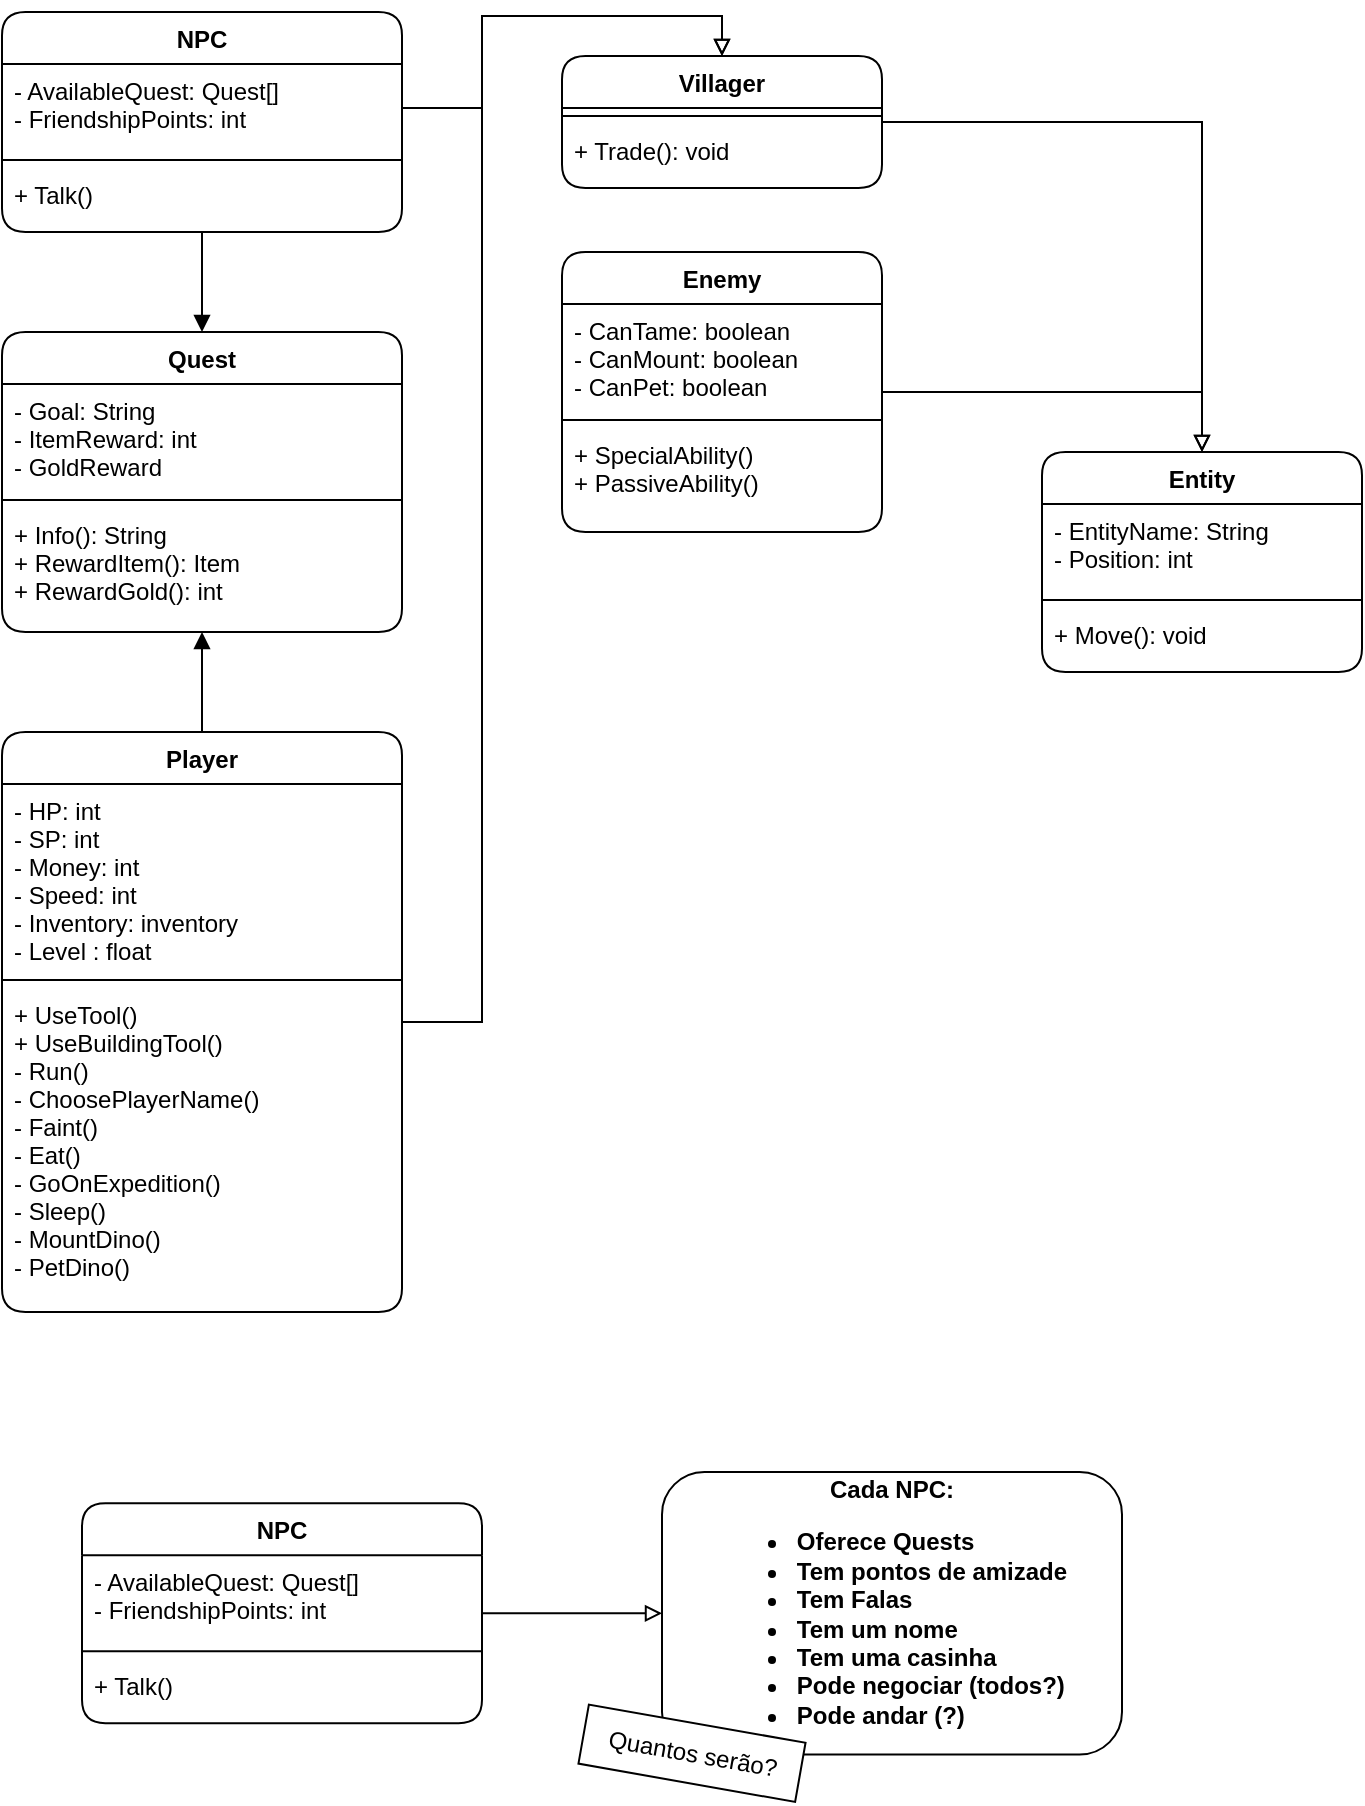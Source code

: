 <mxfile version="20.8.13" type="github">
  <diagram id="aPOsMcVIii7Fz24bNKIf" name="Página-1">
    <mxGraphModel dx="1990" dy="1149" grid="1" gridSize="10" guides="1" tooltips="1" connect="1" arrows="1" fold="1" page="1" pageScale="1" pageWidth="827" pageHeight="1169" math="0" shadow="0">
      <root>
        <mxCell id="0" />
        <mxCell id="1" parent="0" />
        <mxCell id="7uPcqM1s4n6I0LktkK0Z-132" style="edgeStyle=orthogonalEdgeStyle;rounded=0;sketch=0;orthogonalLoop=1;jettySize=auto;html=1;entryX=0.5;entryY=0;entryDx=0;entryDy=0;strokeColor=default;endArrow=block;endFill=0;" parent="1" source="7uPcqM1s4n6I0LktkK0Z-5" target="7uPcqM1s4n6I0LktkK0Z-54" edge="1">
          <mxGeometry relative="1" as="geometry" />
        </mxCell>
        <mxCell id="fT0MudUBJXm3M_bETDuZ-2" style="edgeStyle=orthogonalEdgeStyle;rounded=0;orthogonalLoop=1;jettySize=auto;html=1;exitX=0.5;exitY=0;exitDx=0;exitDy=0;entryX=0.5;entryY=1;entryDx=0;entryDy=0;entryPerimeter=0;endArrow=block;endFill=1;" parent="1" source="7uPcqM1s4n6I0LktkK0Z-5" target="7uPcqM1s4n6I0LktkK0Z-101" edge="1">
          <mxGeometry relative="1" as="geometry" />
        </mxCell>
        <mxCell id="7uPcqM1s4n6I0LktkK0Z-5" value="Player" style="swimlane;fontStyle=1;align=center;verticalAlign=top;childLayout=stackLayout;horizontal=1;startSize=26;horizontalStack=0;resizeParent=1;resizeParentMax=0;resizeLast=0;collapsible=1;marginBottom=0;swimlaneFillColor=default;rounded=1;" parent="1" vertex="1">
          <mxGeometry x="40" y="400" width="200" height="290" as="geometry" />
        </mxCell>
        <mxCell id="7uPcqM1s4n6I0LktkK0Z-6" value="- HP: int&#xa;- SP: int&#xa;- Money: int&#xa;- Speed: int&#xa;- Inventory: inventory&#xa;- Level : float" style="text;align=left;verticalAlign=top;spacingLeft=4;spacingRight=4;overflow=hidden;rotatable=0;points=[[0,0.5],[1,0.5]];portConstraint=eastwest;" parent="7uPcqM1s4n6I0LktkK0Z-5" vertex="1">
          <mxGeometry y="26" width="200" height="94" as="geometry" />
        </mxCell>
        <mxCell id="7uPcqM1s4n6I0LktkK0Z-7" value="" style="line;strokeWidth=1;align=left;verticalAlign=middle;spacingTop=-1;spacingLeft=3;spacingRight=3;rotatable=0;labelPosition=right;points=[];portConstraint=eastwest;" parent="7uPcqM1s4n6I0LktkK0Z-5" vertex="1">
          <mxGeometry y="120" width="200" height="8" as="geometry" />
        </mxCell>
        <mxCell id="7uPcqM1s4n6I0LktkK0Z-8" value="+ UseTool()&#xa;+ UseBuildingTool()&#xa;- Run()&#xa;- ChoosePlayerName()&#xa;- Faint()&#xa;- Eat()&#xa;- GoOnExpedition()&#xa;- Sleep()&#xa;- MountDino()&#xa;- PetDino()&#xa;" style="text;strokeColor=none;fillColor=none;align=left;verticalAlign=top;spacingLeft=4;spacingRight=4;overflow=hidden;rotatable=0;points=[[0,0.5],[1,0.5]];portConstraint=eastwest;" parent="7uPcqM1s4n6I0LktkK0Z-5" vertex="1">
          <mxGeometry y="128" width="200" height="162" as="geometry" />
        </mxCell>
        <mxCell id="7uPcqM1s4n6I0LktkK0Z-136" style="edgeStyle=orthogonalEdgeStyle;rounded=0;sketch=0;orthogonalLoop=1;jettySize=auto;html=1;entryX=0.5;entryY=0;entryDx=0;entryDy=0;strokeColor=default;endArrow=block;endFill=0;" parent="1" source="7uPcqM1s4n6I0LktkK0Z-54" target="7uPcqM1s4n6I0LktkK0Z-87" edge="1">
          <mxGeometry relative="1" as="geometry" />
        </mxCell>
        <mxCell id="7uPcqM1s4n6I0LktkK0Z-54" value="Villager" style="swimlane;fontStyle=1;align=center;verticalAlign=top;childLayout=stackLayout;horizontal=1;startSize=26;horizontalStack=0;resizeParent=1;resizeParentMax=0;resizeLast=0;collapsible=1;marginBottom=0;swimlaneFillColor=default;rounded=1;" parent="1" vertex="1">
          <mxGeometry x="320" y="62" width="160" height="66" as="geometry">
            <mxRectangle x="260" y="160" width="70" height="30" as="alternateBounds" />
          </mxGeometry>
        </mxCell>
        <mxCell id="7uPcqM1s4n6I0LktkK0Z-56" value="" style="line;strokeWidth=1;align=left;verticalAlign=middle;spacingTop=-1;spacingLeft=3;spacingRight=3;rotatable=0;labelPosition=right;points=[];portConstraint=eastwest;" parent="7uPcqM1s4n6I0LktkK0Z-54" vertex="1">
          <mxGeometry y="26" width="160" height="8" as="geometry" />
        </mxCell>
        <mxCell id="7uPcqM1s4n6I0LktkK0Z-57" value="+ Trade(): void" style="text;align=left;verticalAlign=top;spacingLeft=4;spacingRight=4;overflow=hidden;rotatable=0;points=[[0,0.5],[1,0.5]];portConstraint=eastwest;" parent="7uPcqM1s4n6I0LktkK0Z-54" vertex="1">
          <mxGeometry y="34" width="160" height="32" as="geometry" />
        </mxCell>
        <mxCell id="7uPcqM1s4n6I0LktkK0Z-137" style="edgeStyle=orthogonalEdgeStyle;rounded=0;sketch=0;orthogonalLoop=1;jettySize=auto;html=1;entryX=0.5;entryY=0;entryDx=0;entryDy=0;strokeColor=default;endArrow=block;endFill=0;" parent="1" source="7uPcqM1s4n6I0LktkK0Z-58" target="7uPcqM1s4n6I0LktkK0Z-87" edge="1">
          <mxGeometry relative="1" as="geometry" />
        </mxCell>
        <mxCell id="7uPcqM1s4n6I0LktkK0Z-58" value="Enemy" style="swimlane;fontStyle=1;align=center;verticalAlign=top;childLayout=stackLayout;horizontal=1;startSize=26;horizontalStack=0;resizeParent=1;resizeParentMax=0;resizeLast=0;collapsible=1;marginBottom=0;swimlaneFillColor=default;rounded=1;" parent="1" vertex="1">
          <mxGeometry x="320" y="160" width="160" height="140" as="geometry">
            <mxRectangle x="260" y="160" width="70" height="30" as="alternateBounds" />
          </mxGeometry>
        </mxCell>
        <mxCell id="7uPcqM1s4n6I0LktkK0Z-59" value="- CanTame: boolean&#xa;- CanMount: boolean&#xa;- CanPet: boolean" style="text;align=left;verticalAlign=top;spacingLeft=4;spacingRight=4;overflow=hidden;rotatable=0;points=[[0,0.5],[1,0.5]];portConstraint=eastwest;" parent="7uPcqM1s4n6I0LktkK0Z-58" vertex="1">
          <mxGeometry y="26" width="160" height="54" as="geometry" />
        </mxCell>
        <mxCell id="7uPcqM1s4n6I0LktkK0Z-60" value="" style="line;strokeWidth=1;align=left;verticalAlign=middle;spacingTop=-1;spacingLeft=3;spacingRight=3;rotatable=0;labelPosition=right;points=[];portConstraint=eastwest;" parent="7uPcqM1s4n6I0LktkK0Z-58" vertex="1">
          <mxGeometry y="80" width="160" height="8" as="geometry" />
        </mxCell>
        <mxCell id="7uPcqM1s4n6I0LktkK0Z-61" value="+ SpecialAbility()&#xa;+ PassiveAbility()" style="text;align=left;verticalAlign=top;spacingLeft=4;spacingRight=4;overflow=hidden;rotatable=0;points=[[0,0.5],[1,0.5]];portConstraint=eastwest;" parent="7uPcqM1s4n6I0LktkK0Z-58" vertex="1">
          <mxGeometry y="88" width="160" height="52" as="geometry" />
        </mxCell>
        <mxCell id="7uPcqM1s4n6I0LktkK0Z-104" style="edgeStyle=orthogonalEdgeStyle;rounded=0;orthogonalLoop=1;jettySize=auto;html=1;endArrow=block;endFill=1;" parent="1" source="7uPcqM1s4n6I0LktkK0Z-62" target="7uPcqM1s4n6I0LktkK0Z-98" edge="1">
          <mxGeometry relative="1" as="geometry" />
        </mxCell>
        <mxCell id="7uPcqM1s4n6I0LktkK0Z-62" value="NPC" style="swimlane;fontStyle=1;align=center;verticalAlign=top;childLayout=stackLayout;horizontal=1;startSize=26;horizontalStack=0;resizeParent=1;resizeParentMax=0;resizeLast=0;collapsible=1;marginBottom=0;swimlaneFillColor=default;rounded=1;" parent="1" vertex="1">
          <mxGeometry x="40" y="40" width="200" height="110" as="geometry" />
        </mxCell>
        <mxCell id="7uPcqM1s4n6I0LktkK0Z-63" value="- AvailableQuest: Quest[]&#xa;- FriendshipPoints: int" style="text;align=left;verticalAlign=top;spacingLeft=4;spacingRight=4;overflow=hidden;rotatable=0;points=[[0,0.5],[1,0.5]];portConstraint=eastwest;" parent="7uPcqM1s4n6I0LktkK0Z-62" vertex="1">
          <mxGeometry y="26" width="200" height="44" as="geometry" />
        </mxCell>
        <mxCell id="7uPcqM1s4n6I0LktkK0Z-64" value="" style="line;strokeWidth=1;align=left;verticalAlign=middle;spacingTop=-1;spacingLeft=3;spacingRight=3;rotatable=0;labelPosition=right;points=[];portConstraint=eastwest;" parent="7uPcqM1s4n6I0LktkK0Z-62" vertex="1">
          <mxGeometry y="70" width="200" height="8" as="geometry" />
        </mxCell>
        <mxCell id="7uPcqM1s4n6I0LktkK0Z-65" value="+ Talk()" style="text;align=left;verticalAlign=top;spacingLeft=4;spacingRight=4;overflow=hidden;rotatable=0;points=[[0,0.5],[1,0.5]];portConstraint=eastwest;" parent="7uPcqM1s4n6I0LktkK0Z-62" vertex="1">
          <mxGeometry y="78" width="200" height="32" as="geometry" />
        </mxCell>
        <mxCell id="7uPcqM1s4n6I0LktkK0Z-87" value="Entity" style="swimlane;fontStyle=1;align=center;verticalAlign=top;childLayout=stackLayout;horizontal=1;startSize=26;horizontalStack=0;resizeParent=1;resizeParentMax=0;resizeLast=0;collapsible=1;marginBottom=0;labelBackgroundColor=none;swimlaneFillColor=default;rounded=1;" parent="1" vertex="1">
          <mxGeometry x="560" y="260" width="160" height="110" as="geometry">
            <mxRectangle x="260" y="160" width="70" height="30" as="alternateBounds" />
          </mxGeometry>
        </mxCell>
        <mxCell id="7uPcqM1s4n6I0LktkK0Z-88" value="- EntityName: String&#xa;- Position: int" style="text;align=left;verticalAlign=top;spacingLeft=4;spacingRight=4;overflow=hidden;rotatable=0;points=[[0,0.5],[1,0.5]];portConstraint=eastwest;" parent="7uPcqM1s4n6I0LktkK0Z-87" vertex="1">
          <mxGeometry y="26" width="160" height="44" as="geometry" />
        </mxCell>
        <mxCell id="7uPcqM1s4n6I0LktkK0Z-89" value="" style="line;strokeWidth=1;align=left;verticalAlign=middle;spacingTop=-1;spacingLeft=3;spacingRight=3;rotatable=0;labelPosition=right;points=[];portConstraint=eastwest;" parent="7uPcqM1s4n6I0LktkK0Z-87" vertex="1">
          <mxGeometry y="70" width="160" height="8" as="geometry" />
        </mxCell>
        <mxCell id="7uPcqM1s4n6I0LktkK0Z-90" value="+ Move(): void" style="text;align=left;verticalAlign=top;spacingLeft=4;spacingRight=4;overflow=hidden;rotatable=0;points=[[0,0.5],[1,0.5]];portConstraint=eastwest;" parent="7uPcqM1s4n6I0LktkK0Z-87" vertex="1">
          <mxGeometry y="78" width="160" height="32" as="geometry" />
        </mxCell>
        <mxCell id="7uPcqM1s4n6I0LktkK0Z-98" value="Quest" style="swimlane;fontStyle=1;align=center;verticalAlign=top;childLayout=stackLayout;horizontal=1;startSize=26;horizontalStack=0;resizeParent=1;resizeParentMax=0;resizeLast=0;collapsible=1;marginBottom=0;swimlaneFillColor=default;rounded=1;" parent="1" vertex="1">
          <mxGeometry x="40" y="200" width="200" height="150" as="geometry" />
        </mxCell>
        <mxCell id="7uPcqM1s4n6I0LktkK0Z-99" value="- Goal: String&#xa;- ItemReward: int&#xa;- GoldReward" style="text;align=left;verticalAlign=top;spacingLeft=4;spacingRight=4;overflow=hidden;rotatable=0;points=[[0,0.5],[1,0.5]];portConstraint=eastwest;" parent="7uPcqM1s4n6I0LktkK0Z-98" vertex="1">
          <mxGeometry y="26" width="200" height="54" as="geometry" />
        </mxCell>
        <mxCell id="7uPcqM1s4n6I0LktkK0Z-100" value="" style="line;strokeWidth=1;align=left;verticalAlign=middle;spacingTop=-1;spacingLeft=3;spacingRight=3;rotatable=0;labelPosition=right;points=[];portConstraint=eastwest;" parent="7uPcqM1s4n6I0LktkK0Z-98" vertex="1">
          <mxGeometry y="80" width="200" height="8" as="geometry" />
        </mxCell>
        <mxCell id="7uPcqM1s4n6I0LktkK0Z-101" value="+ Info(): String&#xa;+ RewardItem(): Item&#xa;+ RewardGold(): int" style="text;align=left;verticalAlign=top;spacingLeft=4;spacingRight=4;overflow=hidden;rotatable=0;points=[[0,0.5],[1,0.5]];portConstraint=eastwest;" parent="7uPcqM1s4n6I0LktkK0Z-98" vertex="1">
          <mxGeometry y="88" width="200" height="62" as="geometry" />
        </mxCell>
        <mxCell id="7uPcqM1s4n6I0LktkK0Z-131" style="edgeStyle=orthogonalEdgeStyle;rounded=0;sketch=0;orthogonalLoop=1;jettySize=auto;html=1;entryX=0.5;entryY=0;entryDx=0;entryDy=0;strokeColor=default;endArrow=block;endFill=0;" parent="1" source="7uPcqM1s4n6I0LktkK0Z-63" target="7uPcqM1s4n6I0LktkK0Z-54" edge="1">
          <mxGeometry relative="1" as="geometry" />
        </mxCell>
        <mxCell id="7uPcqM1s4n6I0LktkK0Z-154" value="" style="edgeStyle=orthogonalEdgeStyle;rounded=0;sketch=0;orthogonalLoop=1;jettySize=auto;html=1;strokeColor=default;endArrow=block;endFill=0;" parent="1" source="7uPcqM1s4n6I0LktkK0Z-147" target="7uPcqM1s4n6I0LktkK0Z-153" edge="1">
          <mxGeometry relative="1" as="geometry" />
        </mxCell>
        <mxCell id="7uPcqM1s4n6I0LktkK0Z-147" value="NPC" style="swimlane;fontStyle=1;align=center;verticalAlign=top;childLayout=stackLayout;horizontal=1;startSize=26;horizontalStack=0;resizeParent=1;resizeParentMax=0;resizeLast=0;collapsible=1;marginBottom=0;swimlaneFillColor=default;rounded=1;" parent="1" vertex="1">
          <mxGeometry x="80" y="785.62" width="200" height="110" as="geometry" />
        </mxCell>
        <mxCell id="7uPcqM1s4n6I0LktkK0Z-148" value="- AvailableQuest: Quest[]&#xa;- FriendshipPoints: int" style="text;align=left;verticalAlign=top;spacingLeft=4;spacingRight=4;overflow=hidden;rotatable=0;points=[[0,0.5],[1,0.5]];portConstraint=eastwest;" parent="7uPcqM1s4n6I0LktkK0Z-147" vertex="1">
          <mxGeometry y="26" width="200" height="44" as="geometry" />
        </mxCell>
        <mxCell id="7uPcqM1s4n6I0LktkK0Z-149" value="" style="line;strokeWidth=1;align=left;verticalAlign=middle;spacingTop=-1;spacingLeft=3;spacingRight=3;rotatable=0;labelPosition=right;points=[];portConstraint=eastwest;" parent="7uPcqM1s4n6I0LktkK0Z-147" vertex="1">
          <mxGeometry y="70" width="200" height="8" as="geometry" />
        </mxCell>
        <mxCell id="7uPcqM1s4n6I0LktkK0Z-150" value="+ Talk()" style="text;align=left;verticalAlign=top;spacingLeft=4;spacingRight=4;overflow=hidden;rotatable=0;points=[[0,0.5],[1,0.5]];portConstraint=eastwest;" parent="7uPcqM1s4n6I0LktkK0Z-147" vertex="1">
          <mxGeometry y="78" width="200" height="32" as="geometry" />
        </mxCell>
        <mxCell id="7uPcqM1s4n6I0LktkK0Z-153" value="&lt;div style=&quot;&quot;&gt;&lt;span style=&quot;background-color: initial;&quot;&gt;Cada NPC:&lt;/span&gt;&lt;/div&gt;&lt;ul&gt;&lt;li style=&quot;text-align: left;&quot;&gt;Oferece Quests&lt;/li&gt;&lt;li style=&quot;text-align: left;&quot;&gt;Tem pontos de amizade&lt;/li&gt;&lt;li style=&quot;text-align: left;&quot;&gt;&lt;span style=&quot;background-color: initial;&quot;&gt;Tem Falas&lt;/span&gt;&lt;/li&gt;&lt;li style=&quot;text-align: left;&quot;&gt;&lt;span style=&quot;background-color: initial;&quot;&gt;Tem um nome&lt;/span&gt;&lt;br&gt;&lt;/li&gt;&lt;li style=&quot;text-align: left;&quot;&gt;Tem uma casinha&lt;/li&gt;&lt;li style=&quot;text-align: left;&quot;&gt;Pode negociar (todos?)&lt;/li&gt;&lt;li style=&quot;text-align: left;&quot;&gt;Pode andar (?)&lt;/li&gt;&lt;/ul&gt;" style="whiteSpace=wrap;html=1;verticalAlign=middle;fontStyle=1;startSize=26;swimlaneFillColor=default;rounded=1;align=center;" parent="1" vertex="1">
          <mxGeometry x="370" y="770" width="230" height="141.25" as="geometry" />
        </mxCell>
        <mxCell id="7uPcqM1s4n6I0LktkK0Z-155" value="Quantos serão?" style="text;html=1;align=center;verticalAlign=middle;resizable=0;points=[];autosize=1;rotation=10;fillColor=default;strokeColor=default;" parent="1" vertex="1">
          <mxGeometry x="330" y="895.62" width="110" height="30" as="geometry" />
        </mxCell>
      </root>
    </mxGraphModel>
  </diagram>
</mxfile>
